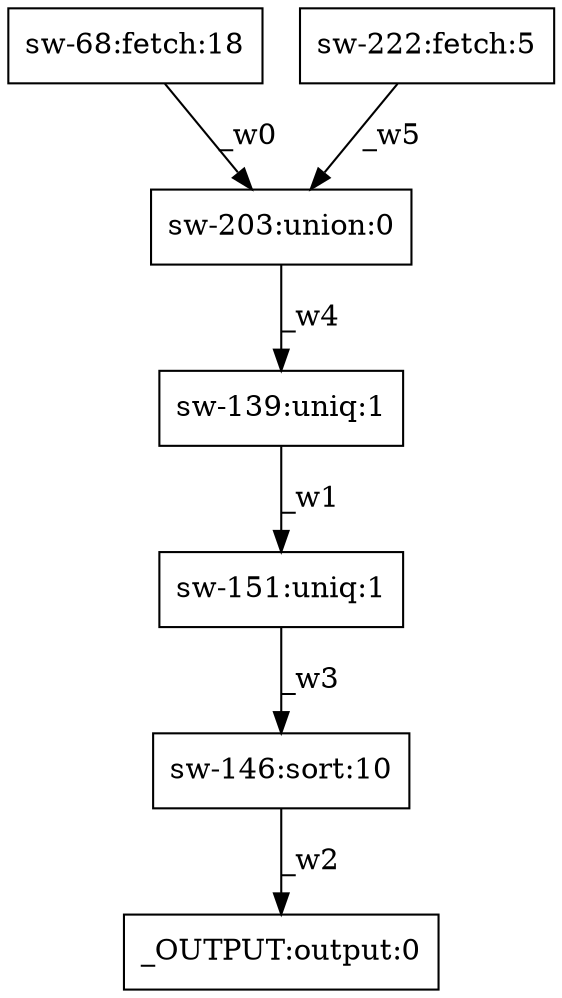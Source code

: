 digraph test1 { node [shape=box] "sw-203" [label="sw-203:union:0"];"_OUTPUT" [label="_OUTPUT:output:0"];"sw-139" [label="sw-139:uniq:1"];"sw-151" [label="sw-151:uniq:1"];"sw-68" [label="sw-68:fetch:18"];"sw-222" [label="sw-222:fetch:5"];"sw-146" [label="sw-146:sort:10"];"sw-68" -> "sw-203" [label="_w0"];"sw-139" -> "sw-151" [label="_w1"];"sw-146" -> "_OUTPUT" [label="_w2"];"sw-151" -> "sw-146" [label="_w3"];"sw-203" -> "sw-139" [label="_w4"];"sw-222" -> "sw-203" [label="_w5"];}